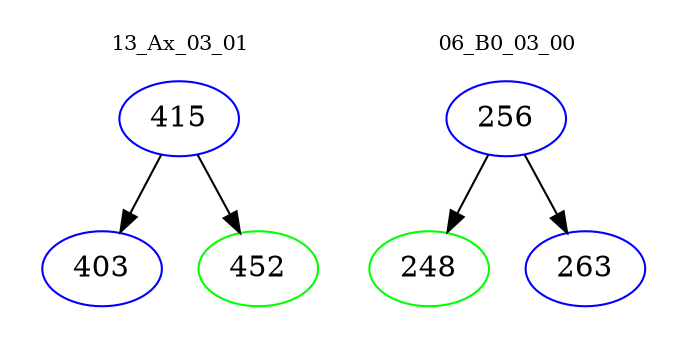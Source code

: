 digraph{
subgraph cluster_0 {
color = white
label = "13_Ax_03_01";
fontsize=10;
T0_415 [label="415", color="blue"]
T0_415 -> T0_403 [color="black"]
T0_403 [label="403", color="blue"]
T0_415 -> T0_452 [color="black"]
T0_452 [label="452", color="green"]
}
subgraph cluster_1 {
color = white
label = "06_B0_03_00";
fontsize=10;
T1_256 [label="256", color="blue"]
T1_256 -> T1_248 [color="black"]
T1_248 [label="248", color="green"]
T1_256 -> T1_263 [color="black"]
T1_263 [label="263", color="blue"]
}
}
